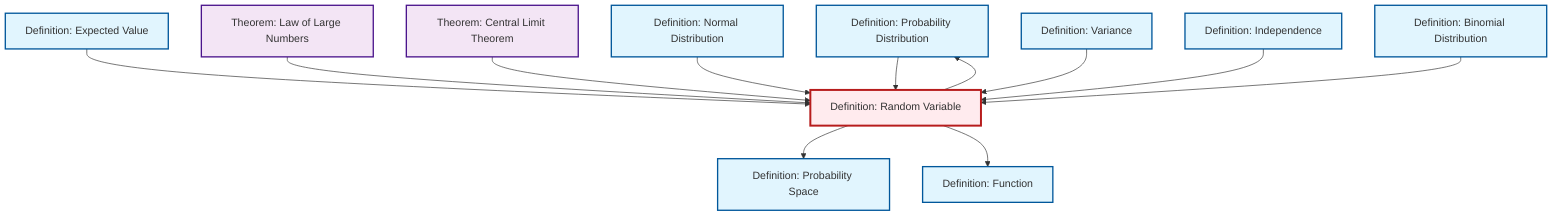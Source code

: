 graph TD
    classDef definition fill:#e1f5fe,stroke:#01579b,stroke-width:2px
    classDef theorem fill:#f3e5f5,stroke:#4a148c,stroke-width:2px
    classDef axiom fill:#fff3e0,stroke:#e65100,stroke-width:2px
    classDef example fill:#e8f5e9,stroke:#1b5e20,stroke-width:2px
    classDef current fill:#ffebee,stroke:#b71c1c,stroke-width:3px
    def-probability-space["Definition: Probability Space"]:::definition
    def-probability-distribution["Definition: Probability Distribution"]:::definition
    def-function["Definition: Function"]:::definition
    def-variance["Definition: Variance"]:::definition
    def-normal-distribution["Definition: Normal Distribution"]:::definition
    def-expectation["Definition: Expected Value"]:::definition
    thm-law-of-large-numbers["Theorem: Law of Large Numbers"]:::theorem
    def-random-variable["Definition: Random Variable"]:::definition
    thm-central-limit["Theorem: Central Limit Theorem"]:::theorem
    def-independence["Definition: Independence"]:::definition
    def-binomial-distribution["Definition: Binomial Distribution"]:::definition
    def-expectation --> def-random-variable
    def-probability-distribution --> def-random-variable
    thm-law-of-large-numbers --> def-random-variable
    thm-central-limit --> def-random-variable
    def-random-variable --> def-probability-distribution
    def-normal-distribution --> def-random-variable
    def-random-variable --> def-probability-space
    def-variance --> def-random-variable
    def-random-variable --> def-function
    def-independence --> def-random-variable
    def-binomial-distribution --> def-random-variable
    class def-random-variable current